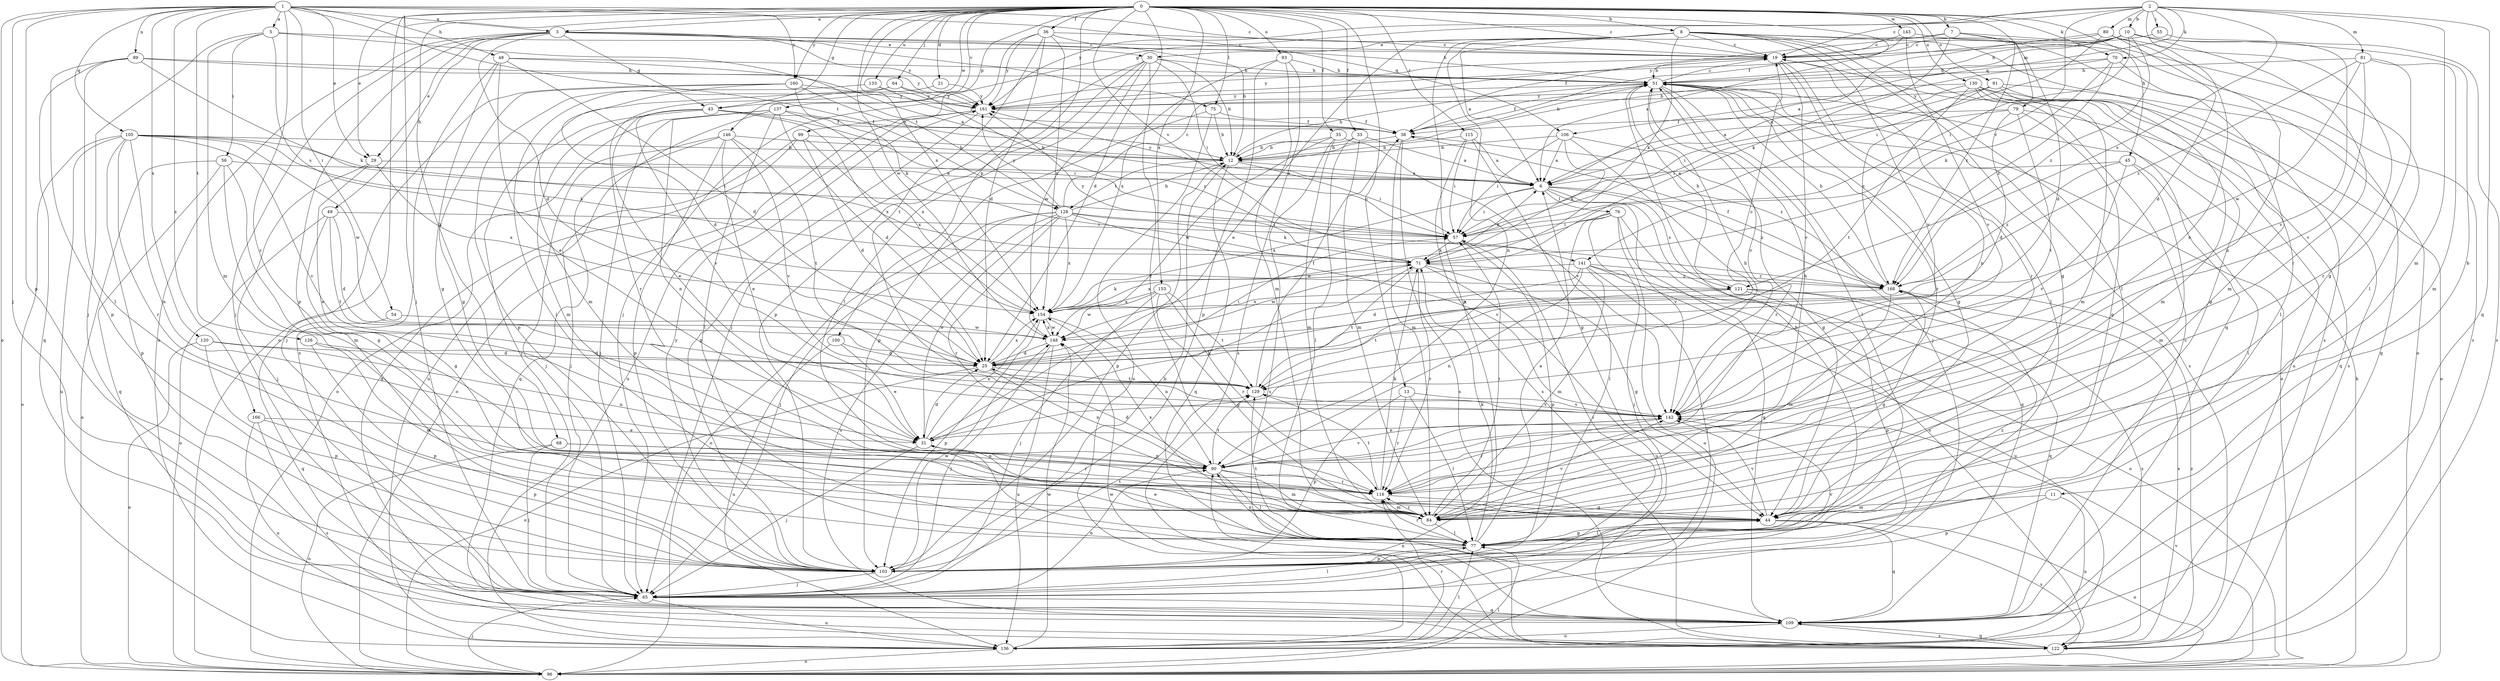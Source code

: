 strict digraph  {
0;
1;
2;
3;
5;
6;
7;
8;
10;
11;
12;
13;
19;
21;
25;
29;
30;
31;
33;
35;
36;
38;
43;
44;
45;
48;
49;
51;
54;
55;
56;
57;
64;
65;
68;
70;
71;
75;
76;
77;
79;
80;
81;
84;
89;
90;
91;
93;
96;
99;
100;
103;
105;
106;
109;
115;
116;
120;
121;
122;
126;
128;
129;
130;
133;
136;
137;
141;
142;
143;
146;
148;
153;
154;
160;
161;
166;
168;
0 -> 3  [label=a];
0 -> 7  [label=b];
0 -> 8  [label=b];
0 -> 13  [label=c];
0 -> 19  [label=c];
0 -> 21  [label=d];
0 -> 25  [label=d];
0 -> 29  [label=e];
0 -> 33  [label=f];
0 -> 35  [label=f];
0 -> 36  [label=f];
0 -> 38  [label=f];
0 -> 43  [label=g];
0 -> 45  [label=h];
0 -> 64  [label=j];
0 -> 65  [label=j];
0 -> 68  [label=k];
0 -> 70  [label=k];
0 -> 75  [label=l];
0 -> 79  [label=m];
0 -> 91  [label=o];
0 -> 93  [label=o];
0 -> 96  [label=o];
0 -> 99  [label=p];
0 -> 100  [label=p];
0 -> 115  [label=r];
0 -> 130  [label=u];
0 -> 133  [label=u];
0 -> 137  [label=v];
0 -> 141  [label=v];
0 -> 143  [label=w];
0 -> 146  [label=w];
0 -> 148  [label=w];
0 -> 153  [label=x];
0 -> 154  [label=x];
0 -> 160  [label=y];
1 -> 3  [label=a];
1 -> 5  [label=a];
1 -> 19  [label=c];
1 -> 29  [label=e];
1 -> 48  [label=h];
1 -> 54  [label=i];
1 -> 65  [label=j];
1 -> 89  [label=n];
1 -> 96  [label=o];
1 -> 103  [label=p];
1 -> 105  [label=q];
1 -> 106  [label=q];
1 -> 116  [label=r];
1 -> 120  [label=s];
1 -> 126  [label=t];
1 -> 128  [label=t];
1 -> 160  [label=y];
1 -> 166  [label=z];
2 -> 10  [label=b];
2 -> 19  [label=c];
2 -> 43  [label=g];
2 -> 55  [label=i];
2 -> 70  [label=k];
2 -> 80  [label=m];
2 -> 81  [label=m];
2 -> 84  [label=m];
2 -> 90  [label=n];
2 -> 106  [label=q];
2 -> 109  [label=q];
2 -> 121  [label=s];
2 -> 141  [label=v];
2 -> 161  [label=y];
3 -> 19  [label=c];
3 -> 25  [label=d];
3 -> 29  [label=e];
3 -> 30  [label=e];
3 -> 43  [label=g];
3 -> 49  [label=h];
3 -> 51  [label=h];
3 -> 65  [label=j];
3 -> 75  [label=l];
3 -> 103  [label=p];
3 -> 136  [label=u];
3 -> 161  [label=y];
5 -> 19  [label=c];
5 -> 56  [label=i];
5 -> 65  [label=j];
5 -> 84  [label=m];
5 -> 121  [label=s];
5 -> 128  [label=t];
6 -> 57  [label=i];
6 -> 76  [label=l];
6 -> 109  [label=q];
6 -> 121  [label=s];
6 -> 142  [label=v];
6 -> 154  [label=x];
6 -> 161  [label=y];
6 -> 168  [label=z];
7 -> 25  [label=d];
7 -> 30  [label=e];
7 -> 38  [label=f];
7 -> 71  [label=k];
7 -> 77  [label=l];
7 -> 168  [label=z];
8 -> 6  [label=a];
8 -> 19  [label=c];
8 -> 31  [label=e];
8 -> 44  [label=g];
8 -> 71  [label=k];
8 -> 77  [label=l];
8 -> 90  [label=n];
8 -> 96  [label=o];
8 -> 103  [label=p];
8 -> 109  [label=q];
8 -> 122  [label=s];
8 -> 142  [label=v];
10 -> 11  [label=b];
10 -> 12  [label=b];
10 -> 19  [label=c];
10 -> 51  [label=h];
10 -> 57  [label=i];
10 -> 116  [label=r];
10 -> 122  [label=s];
10 -> 161  [label=y];
10 -> 168  [label=z];
11 -> 84  [label=m];
11 -> 103  [label=p];
11 -> 136  [label=u];
12 -> 6  [label=a];
12 -> 51  [label=h];
12 -> 57  [label=i];
12 -> 103  [label=p];
12 -> 109  [label=q];
12 -> 128  [label=t];
13 -> 77  [label=l];
13 -> 103  [label=p];
13 -> 116  [label=r];
13 -> 142  [label=v];
19 -> 51  [label=h];
19 -> 77  [label=l];
19 -> 90  [label=n];
19 -> 116  [label=r];
19 -> 142  [label=v];
19 -> 161  [label=y];
21 -> 116  [label=r];
21 -> 161  [label=y];
25 -> 19  [label=c];
25 -> 57  [label=i];
25 -> 90  [label=n];
25 -> 96  [label=o];
25 -> 129  [label=t];
25 -> 154  [label=x];
29 -> 6  [label=a];
29 -> 31  [label=e];
29 -> 65  [label=j];
29 -> 154  [label=x];
30 -> 12  [label=b];
30 -> 51  [label=h];
30 -> 57  [label=i];
30 -> 65  [label=j];
30 -> 77  [label=l];
30 -> 103  [label=p];
30 -> 116  [label=r];
30 -> 148  [label=w];
31 -> 25  [label=d];
31 -> 51  [label=h];
31 -> 65  [label=j];
31 -> 71  [label=k];
31 -> 90  [label=n];
31 -> 154  [label=x];
33 -> 6  [label=a];
33 -> 12  [label=b];
33 -> 77  [label=l];
33 -> 84  [label=m];
35 -> 12  [label=b];
35 -> 84  [label=m];
35 -> 122  [label=s];
35 -> 142  [label=v];
35 -> 148  [label=w];
36 -> 12  [label=b];
36 -> 19  [label=c];
36 -> 25  [label=d];
36 -> 65  [label=j];
36 -> 129  [label=t];
36 -> 154  [label=x];
36 -> 161  [label=y];
38 -> 12  [label=b];
38 -> 51  [label=h];
38 -> 84  [label=m];
38 -> 122  [label=s];
38 -> 168  [label=z];
43 -> 31  [label=e];
43 -> 38  [label=f];
43 -> 57  [label=i];
43 -> 65  [label=j];
43 -> 84  [label=m];
43 -> 142  [label=v];
43 -> 154  [label=x];
44 -> 77  [label=l];
44 -> 96  [label=o];
44 -> 109  [label=q];
44 -> 122  [label=s];
44 -> 142  [label=v];
45 -> 6  [label=a];
45 -> 77  [label=l];
45 -> 84  [label=m];
45 -> 142  [label=v];
45 -> 168  [label=z];
48 -> 6  [label=a];
48 -> 25  [label=d];
48 -> 31  [label=e];
48 -> 44  [label=g];
48 -> 51  [label=h];
48 -> 122  [label=s];
49 -> 25  [label=d];
49 -> 44  [label=g];
49 -> 57  [label=i];
49 -> 96  [label=o];
49 -> 129  [label=t];
51 -> 19  [label=c];
51 -> 38  [label=f];
51 -> 44  [label=g];
51 -> 65  [label=j];
51 -> 77  [label=l];
51 -> 96  [label=o];
51 -> 116  [label=r];
51 -> 122  [label=s];
51 -> 142  [label=v];
51 -> 161  [label=y];
54 -> 109  [label=q];
54 -> 148  [label=w];
55 -> 19  [label=c];
55 -> 142  [label=v];
56 -> 6  [label=a];
56 -> 44  [label=g];
56 -> 84  [label=m];
56 -> 96  [label=o];
56 -> 109  [label=q];
57 -> 71  [label=k];
57 -> 103  [label=p];
64 -> 77  [label=l];
64 -> 84  [label=m];
64 -> 161  [label=y];
64 -> 168  [label=z];
65 -> 12  [label=b];
65 -> 57  [label=i];
65 -> 77  [label=l];
65 -> 90  [label=n];
65 -> 109  [label=q];
65 -> 136  [label=u];
68 -> 65  [label=j];
68 -> 90  [label=n];
68 -> 96  [label=o];
68 -> 116  [label=r];
70 -> 6  [label=a];
70 -> 51  [label=h];
70 -> 71  [label=k];
70 -> 84  [label=m];
70 -> 168  [label=z];
71 -> 6  [label=a];
71 -> 44  [label=g];
71 -> 116  [label=r];
71 -> 129  [label=t];
71 -> 136  [label=u];
71 -> 148  [label=w];
71 -> 161  [label=y];
71 -> 168  [label=z];
75 -> 12  [label=b];
75 -> 38  [label=f];
75 -> 103  [label=p];
75 -> 136  [label=u];
76 -> 57  [label=i];
76 -> 65  [label=j];
76 -> 77  [label=l];
76 -> 96  [label=o];
76 -> 109  [label=q];
76 -> 122  [label=s];
76 -> 148  [label=w];
77 -> 6  [label=a];
77 -> 31  [label=e];
77 -> 44  [label=g];
77 -> 71  [label=k];
77 -> 90  [label=n];
77 -> 103  [label=p];
77 -> 116  [label=r];
77 -> 129  [label=t];
79 -> 25  [label=d];
79 -> 38  [label=f];
79 -> 44  [label=g];
79 -> 57  [label=i];
79 -> 109  [label=q];
79 -> 129  [label=t];
80 -> 6  [label=a];
80 -> 19  [label=c];
80 -> 25  [label=d];
80 -> 44  [label=g];
80 -> 57  [label=i];
80 -> 90  [label=n];
81 -> 51  [label=h];
81 -> 84  [label=m];
81 -> 116  [label=r];
81 -> 142  [label=v];
81 -> 148  [label=w];
81 -> 168  [label=z];
84 -> 57  [label=i];
84 -> 77  [label=l];
84 -> 116  [label=r];
84 -> 142  [label=v];
84 -> 154  [label=x];
89 -> 51  [label=h];
89 -> 71  [label=k];
89 -> 77  [label=l];
89 -> 103  [label=p];
89 -> 109  [label=q];
89 -> 161  [label=y];
90 -> 25  [label=d];
90 -> 51  [label=h];
90 -> 77  [label=l];
90 -> 84  [label=m];
90 -> 116  [label=r];
90 -> 129  [label=t];
90 -> 142  [label=v];
91 -> 57  [label=i];
91 -> 77  [label=l];
91 -> 84  [label=m];
91 -> 109  [label=q];
91 -> 161  [label=y];
91 -> 168  [label=z];
93 -> 51  [label=h];
93 -> 84  [label=m];
93 -> 103  [label=p];
93 -> 122  [label=s];
93 -> 154  [label=x];
96 -> 51  [label=h];
96 -> 65  [label=j];
96 -> 77  [label=l];
96 -> 142  [label=v];
99 -> 12  [label=b];
99 -> 25  [label=d];
99 -> 65  [label=j];
99 -> 109  [label=q];
99 -> 154  [label=x];
100 -> 25  [label=d];
100 -> 31  [label=e];
100 -> 136  [label=u];
103 -> 51  [label=h];
103 -> 65  [label=j];
103 -> 129  [label=t];
103 -> 142  [label=v];
103 -> 148  [label=w];
103 -> 161  [label=y];
103 -> 168  [label=z];
105 -> 12  [label=b];
105 -> 57  [label=i];
105 -> 71  [label=k];
105 -> 90  [label=n];
105 -> 96  [label=o];
105 -> 103  [label=p];
105 -> 116  [label=r];
105 -> 136  [label=u];
105 -> 142  [label=v];
105 -> 148  [label=w];
106 -> 6  [label=a];
106 -> 12  [label=b];
106 -> 44  [label=g];
106 -> 57  [label=i];
106 -> 71  [label=k];
106 -> 116  [label=r];
109 -> 19  [label=c];
109 -> 90  [label=n];
109 -> 122  [label=s];
109 -> 136  [label=u];
115 -> 6  [label=a];
115 -> 12  [label=b];
115 -> 44  [label=g];
115 -> 57  [label=i];
115 -> 122  [label=s];
116 -> 44  [label=g];
116 -> 71  [label=k];
116 -> 84  [label=m];
116 -> 129  [label=t];
120 -> 25  [label=d];
120 -> 90  [label=n];
120 -> 96  [label=o];
120 -> 103  [label=p];
121 -> 51  [label=h];
121 -> 103  [label=p];
121 -> 109  [label=q];
121 -> 122  [label=s];
121 -> 129  [label=t];
121 -> 154  [label=x];
122 -> 109  [label=q];
122 -> 148  [label=w];
122 -> 168  [label=z];
126 -> 25  [label=d];
126 -> 84  [label=m];
126 -> 103  [label=p];
128 -> 12  [label=b];
128 -> 19  [label=c];
128 -> 31  [label=e];
128 -> 57  [label=i];
128 -> 65  [label=j];
128 -> 71  [label=k];
128 -> 96  [label=o];
128 -> 116  [label=r];
128 -> 122  [label=s];
128 -> 142  [label=v];
128 -> 154  [label=x];
128 -> 161  [label=y];
129 -> 38  [label=f];
129 -> 142  [label=v];
130 -> 6  [label=a];
130 -> 44  [label=g];
130 -> 84  [label=m];
130 -> 96  [label=o];
130 -> 122  [label=s];
130 -> 129  [label=t];
130 -> 136  [label=u];
130 -> 161  [label=y];
133 -> 38  [label=f];
133 -> 103  [label=p];
133 -> 161  [label=y];
136 -> 77  [label=l];
136 -> 96  [label=o];
136 -> 116  [label=r];
136 -> 148  [label=w];
137 -> 25  [label=d];
137 -> 38  [label=f];
137 -> 65  [label=j];
137 -> 77  [label=l];
137 -> 90  [label=n];
137 -> 96  [label=o];
137 -> 136  [label=u];
137 -> 154  [label=x];
141 -> 25  [label=d];
141 -> 65  [label=j];
141 -> 84  [label=m];
141 -> 90  [label=n];
141 -> 96  [label=o];
141 -> 136  [label=u];
141 -> 154  [label=x];
141 -> 168  [label=z];
142 -> 31  [label=e];
142 -> 116  [label=r];
143 -> 6  [label=a];
143 -> 19  [label=c];
143 -> 122  [label=s];
143 -> 142  [label=v];
146 -> 12  [label=b];
146 -> 31  [label=e];
146 -> 65  [label=j];
146 -> 103  [label=p];
146 -> 109  [label=q];
146 -> 129  [label=t];
146 -> 142  [label=v];
148 -> 25  [label=d];
148 -> 65  [label=j];
148 -> 136  [label=u];
148 -> 154  [label=x];
153 -> 44  [label=g];
153 -> 65  [label=j];
153 -> 116  [label=r];
153 -> 129  [label=t];
153 -> 148  [label=w];
153 -> 154  [label=x];
154 -> 71  [label=k];
154 -> 90  [label=n];
154 -> 103  [label=p];
154 -> 148  [label=w];
160 -> 12  [label=b];
160 -> 25  [label=d];
160 -> 44  [label=g];
160 -> 65  [label=j];
160 -> 71  [label=k];
160 -> 161  [label=y];
161 -> 38  [label=f];
161 -> 96  [label=o];
161 -> 103  [label=p];
161 -> 136  [label=u];
166 -> 31  [label=e];
166 -> 103  [label=p];
166 -> 122  [label=s];
166 -> 136  [label=u];
168 -> 38  [label=f];
168 -> 44  [label=g];
168 -> 51  [label=h];
168 -> 84  [label=m];
168 -> 122  [label=s];
168 -> 154  [label=x];
}
